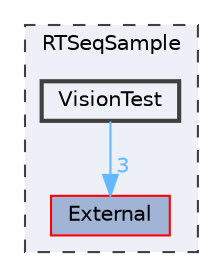 digraph "RTSeqSample/VisionTest"
{
 // LATEX_PDF_SIZE
  bgcolor="transparent";
  edge [fontname=Helvetica,fontsize=10,labelfontname=Helvetica,labelfontsize=10];
  node [fontname=Helvetica,fontsize=10,shape=box,height=0.2,width=0.4];
  compound=true
  subgraph clusterdir_d86f370549b760d3573d99ea9757c382 {
    graph [ bgcolor="#edf0f7", pencolor="grey25", label="RTSeqSample", fontname=Helvetica,fontsize=10 style="filled,dashed", URL="dir_d86f370549b760d3573d99ea9757c382.html",tooltip=""]
  dir_666cc346d4402d552310ca37cd15929c [label="External", fillcolor="#a2b4d6", color="red", style="filled", URL="dir_666cc346d4402d552310ca37cd15929c.html",tooltip=""];
  dir_7ca29780fb9b23df5b1d7066f6b8d186 [label="VisionTest", fillcolor="#edf0f7", color="grey25", style="filled,bold", URL="dir_7ca29780fb9b23df5b1d7066f6b8d186.html",tooltip=""];
  }
  dir_7ca29780fb9b23df5b1d7066f6b8d186->dir_666cc346d4402d552310ca37cd15929c [headlabel="3", labeldistance=1.5 headhref="dir_000005_000001.html" href="dir_000005_000001.html" color="steelblue1" fontcolor="steelblue1"];
}
